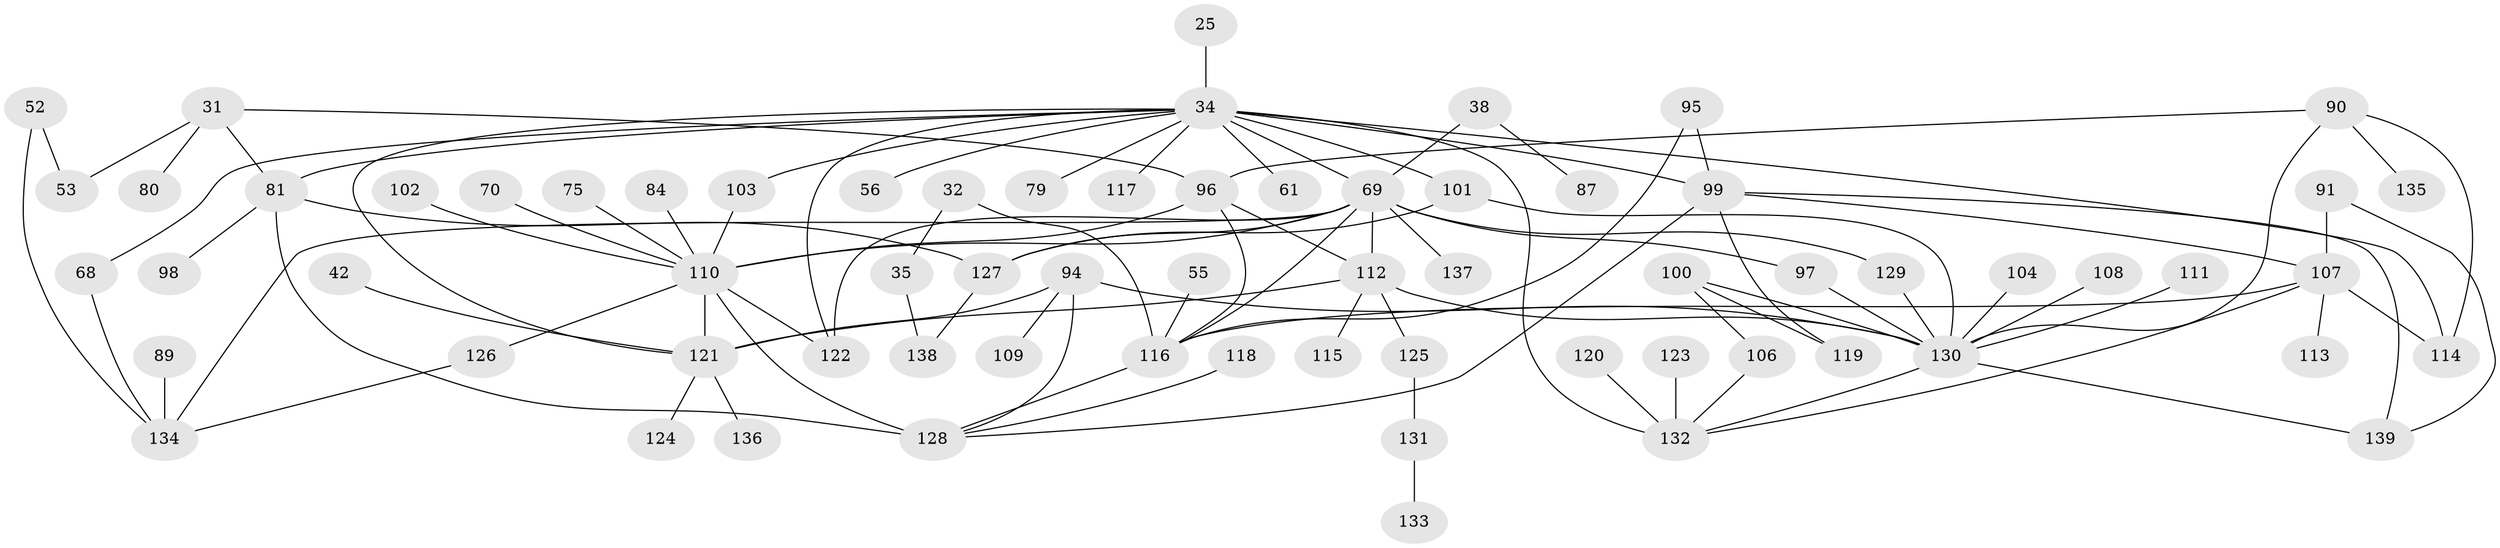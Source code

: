 // original degree distribution, {11: 0.014388489208633094, 5: 0.08633093525179857, 8: 0.007194244604316547, 4: 0.09352517985611511, 7: 0.02158273381294964, 3: 0.22302158273381295, 2: 0.26618705035971224, 1: 0.28776978417266186}
// Generated by graph-tools (version 1.1) at 2025/42/03/09/25 04:42:49]
// undirected, 69 vertices, 101 edges
graph export_dot {
graph [start="1"]
  node [color=gray90,style=filled];
  25;
  31;
  32;
  34 [super="+11+24+1"];
  35;
  38;
  42;
  52;
  53;
  55;
  56;
  61;
  68;
  69 [super="+2+3"];
  70;
  75;
  79;
  80;
  81 [super="+30+20"];
  84;
  87;
  89;
  90 [super="+22"];
  91;
  94 [super="+41"];
  95;
  96 [super="+86"];
  97;
  98;
  99 [super="+93+19"];
  100;
  101 [super="+62"];
  102;
  103;
  104;
  106 [super="+48"];
  107 [super="+105+47+66"];
  108;
  109;
  110 [super="+40+50"];
  111;
  112 [super="+5+7"];
  113;
  114 [super="+29"];
  115;
  116 [super="+28+51"];
  117;
  118;
  119;
  120;
  121 [super="+88+78"];
  122 [super="+64+83"];
  123;
  124;
  125;
  126;
  127 [super="+82"];
  128 [super="+92"];
  129 [super="+76"];
  130 [super="+27+37+71+73+74+77+85"];
  131;
  132 [super="+18"];
  133;
  134 [super="+15"];
  135;
  136;
  137;
  138;
  139;
  25 -- 34;
  31 -- 53;
  31 -- 80;
  31 -- 81;
  31 -- 96;
  32 -- 35;
  32 -- 116;
  34 -- 99 [weight=4];
  34 -- 114;
  34 -- 103;
  34 -- 68;
  34 -- 79;
  34 -- 81 [weight=2];
  34 -- 117;
  34 -- 61;
  34 -- 132 [weight=2];
  34 -- 69;
  34 -- 56;
  34 -- 122;
  34 -- 101;
  34 -- 121 [weight=2];
  35 -- 138;
  38 -- 87;
  38 -- 69;
  42 -- 121;
  52 -- 53;
  52 -- 134;
  55 -- 116;
  68 -- 134;
  69 -- 127;
  69 -- 97;
  69 -- 122 [weight=2];
  69 -- 137;
  69 -- 112 [weight=2];
  69 -- 134;
  69 -- 116 [weight=2];
  69 -- 110 [weight=2];
  69 -- 129;
  70 -- 110;
  75 -- 110;
  81 -- 98;
  81 -- 128 [weight=2];
  81 -- 127;
  84 -- 110;
  89 -- 134;
  90 -- 135;
  90 -- 96;
  90 -- 130;
  90 -- 114;
  91 -- 139;
  91 -- 107;
  94 -- 128;
  94 -- 109;
  94 -- 130;
  94 -- 121;
  95 -- 99;
  95 -- 116;
  96 -- 112;
  96 -- 116;
  96 -- 110;
  97 -- 130;
  99 -- 119;
  99 -- 139;
  99 -- 107;
  99 -- 128;
  100 -- 130;
  100 -- 119;
  100 -- 106;
  101 -- 130;
  101 -- 127;
  102 -- 110;
  103 -- 110;
  104 -- 130;
  106 -- 132;
  107 -- 114;
  107 -- 113;
  107 -- 116;
  107 -- 132;
  108 -- 130;
  110 -- 128 [weight=2];
  110 -- 121 [weight=3];
  110 -- 126;
  110 -- 122;
  111 -- 130;
  112 -- 125;
  112 -- 115;
  112 -- 130;
  112 -- 121;
  116 -- 128;
  118 -- 128;
  120 -- 132;
  121 -- 124;
  121 -- 136;
  123 -- 132;
  125 -- 131;
  126 -- 134;
  127 -- 138;
  129 -- 130;
  130 -- 139;
  130 -- 132;
  131 -- 133;
}

